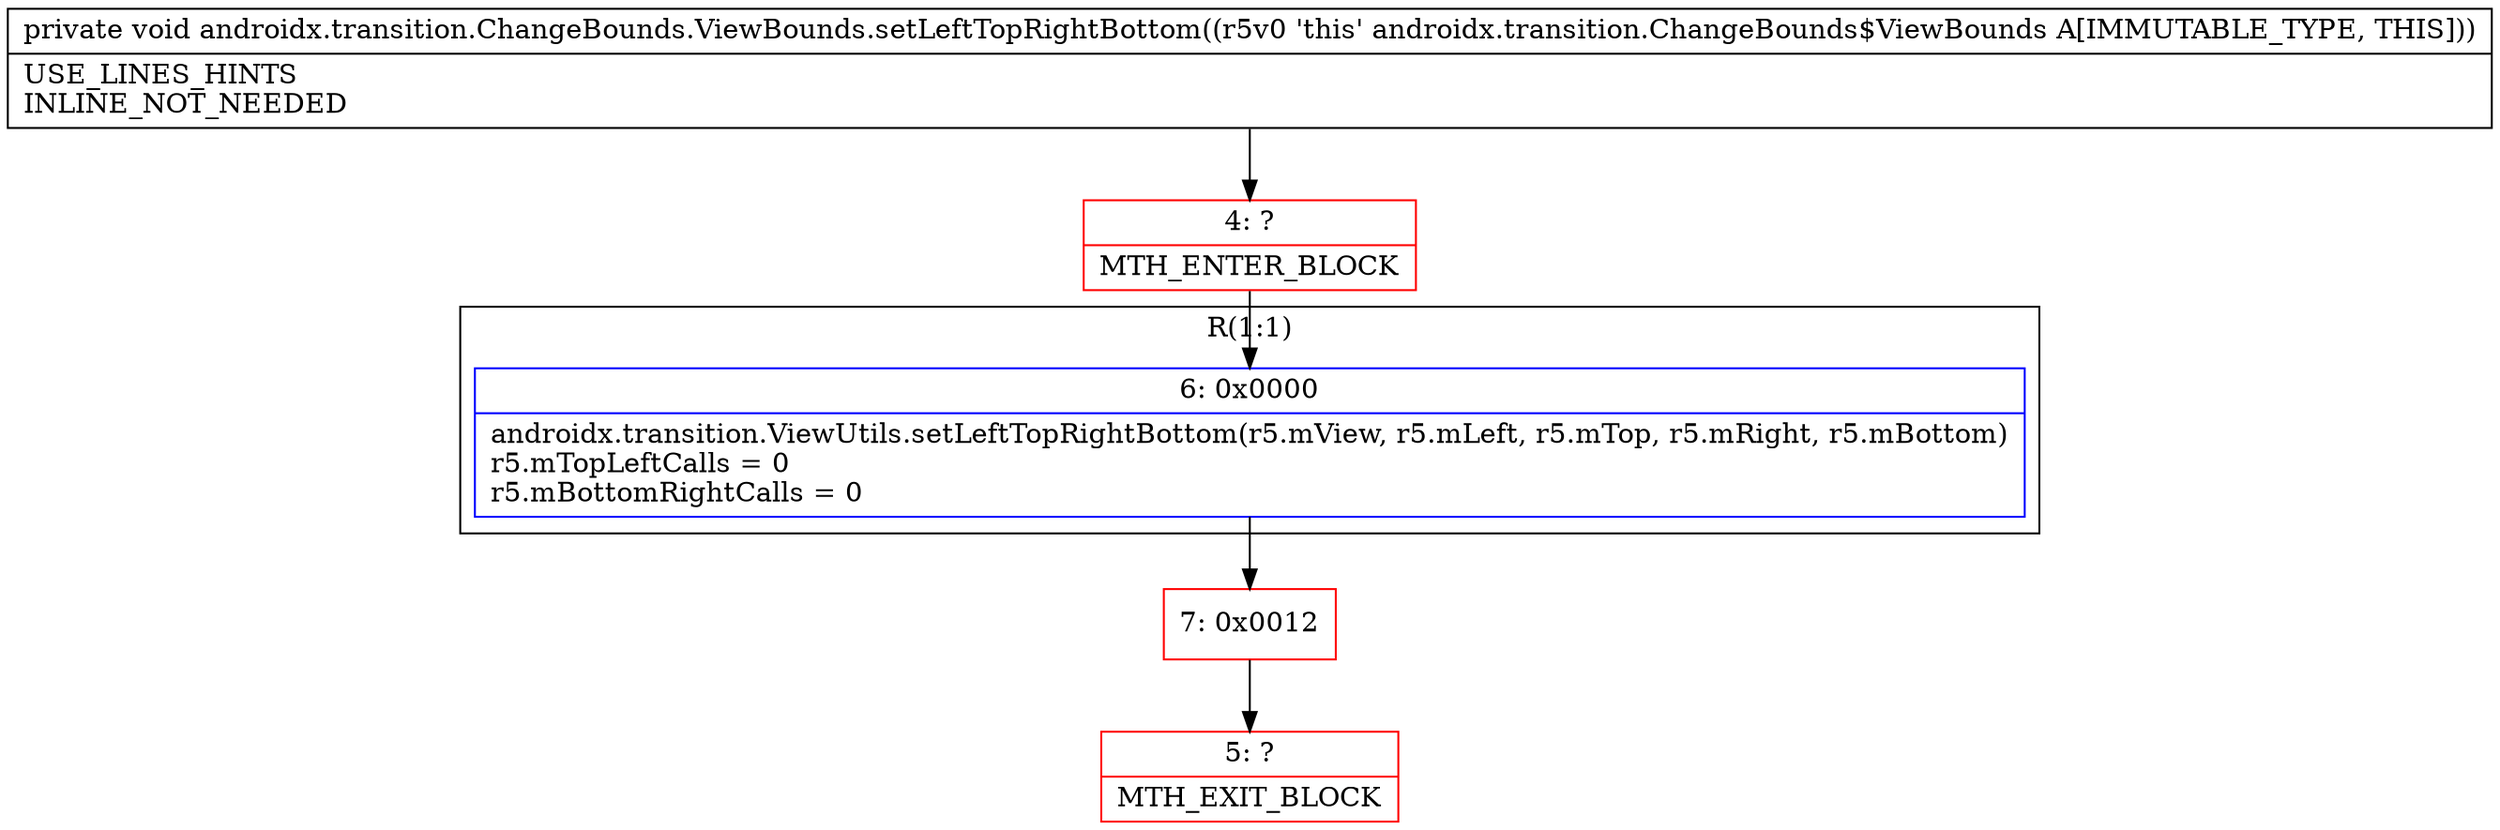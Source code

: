 digraph "CFG forandroidx.transition.ChangeBounds.ViewBounds.setLeftTopRightBottom()V" {
subgraph cluster_Region_201559231 {
label = "R(1:1)";
node [shape=record,color=blue];
Node_6 [shape=record,label="{6\:\ 0x0000|androidx.transition.ViewUtils.setLeftTopRightBottom(r5.mView, r5.mLeft, r5.mTop, r5.mRight, r5.mBottom)\lr5.mTopLeftCalls = 0\lr5.mBottomRightCalls = 0\l}"];
}
Node_4 [shape=record,color=red,label="{4\:\ ?|MTH_ENTER_BLOCK\l}"];
Node_7 [shape=record,color=red,label="{7\:\ 0x0012}"];
Node_5 [shape=record,color=red,label="{5\:\ ?|MTH_EXIT_BLOCK\l}"];
MethodNode[shape=record,label="{private void androidx.transition.ChangeBounds.ViewBounds.setLeftTopRightBottom((r5v0 'this' androidx.transition.ChangeBounds$ViewBounds A[IMMUTABLE_TYPE, THIS]))  | USE_LINES_HINTS\lINLINE_NOT_NEEDED\l}"];
MethodNode -> Node_4;Node_6 -> Node_7;
Node_4 -> Node_6;
Node_7 -> Node_5;
}

